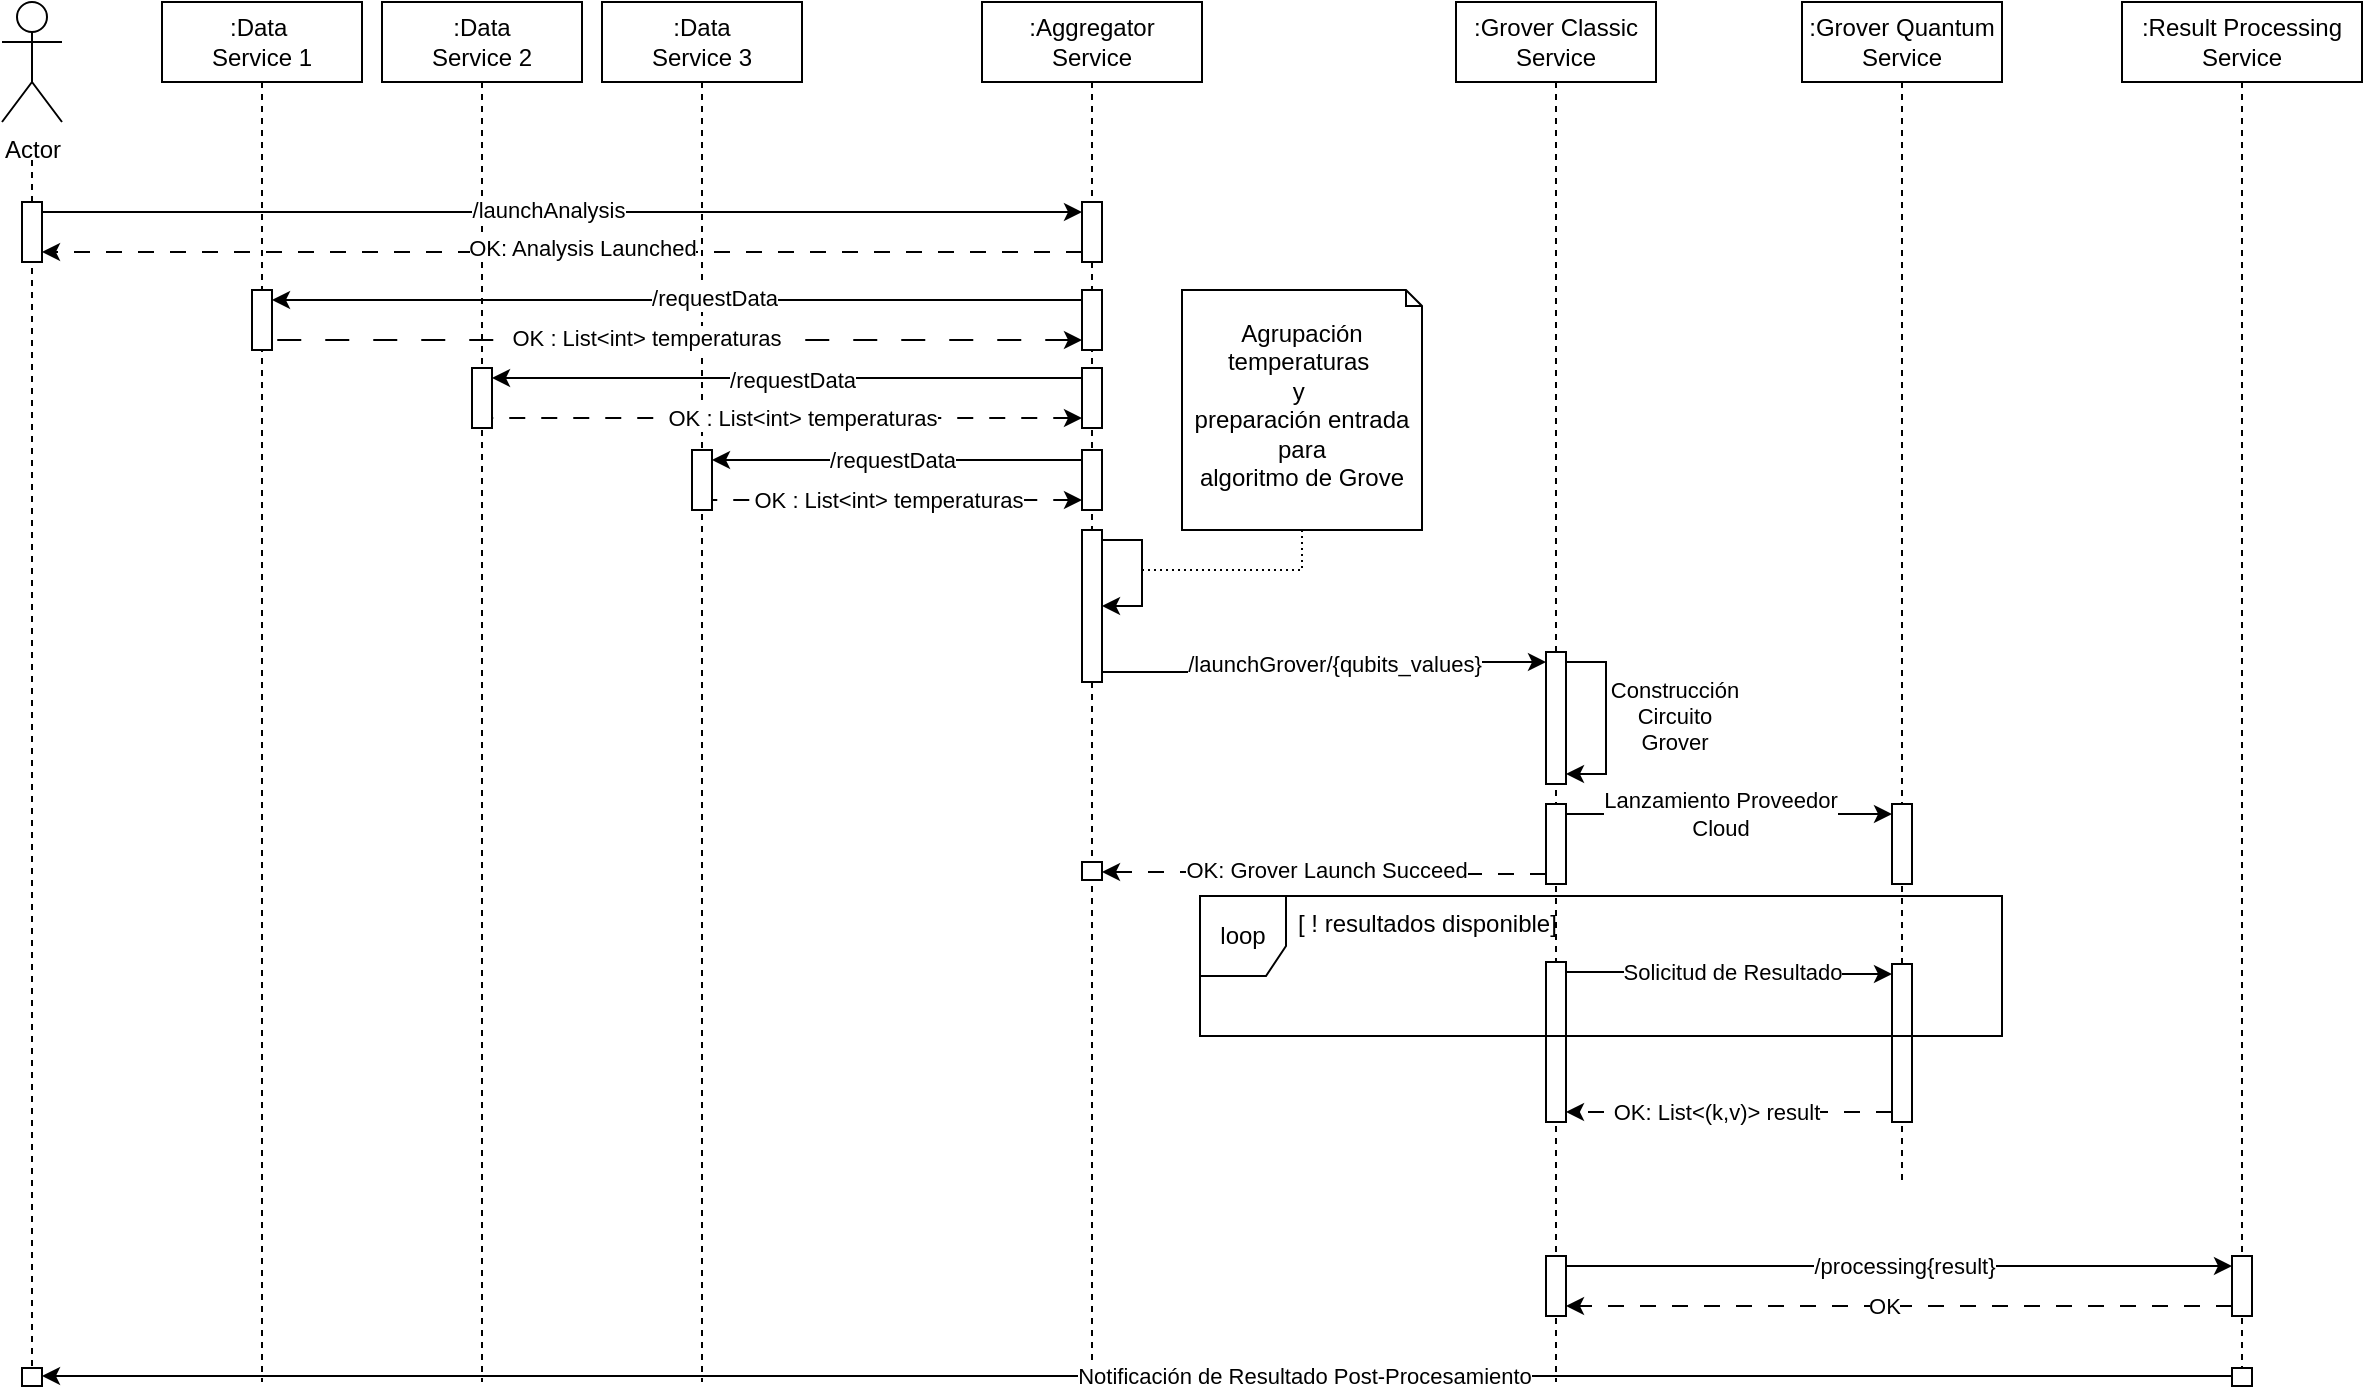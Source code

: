 <mxfile version="24.3.1" type="device">
  <diagram name="Página-1" id="wdI7xynGAPam7uK0gPJY">
    <mxGraphModel dx="913" dy="492" grid="1" gridSize="10" guides="1" tooltips="1" connect="1" arrows="1" fold="1" page="1" pageScale="1" pageWidth="827" pageHeight="1169" math="0" shadow="0">
      <root>
        <mxCell id="0" />
        <mxCell id="1" parent="0" />
        <mxCell id="Ls0kTGW3VqZ2c9Jo3m9s-1" value="&lt;div&gt;:Data&amp;nbsp;&lt;/div&gt;&lt;div&gt;Service 1 &lt;br&gt;&lt;/div&gt;" style="shape=umlLifeline;perimeter=lifelinePerimeter;whiteSpace=wrap;html=1;container=1;dropTarget=0;collapsible=0;recursiveResize=0;outlineConnect=0;portConstraint=eastwest;newEdgeStyle={&quot;edgeStyle&quot;:&quot;elbowEdgeStyle&quot;,&quot;elbow&quot;:&quot;vertical&quot;,&quot;curved&quot;:0,&quot;rounded&quot;:0};" parent="1" vertex="1">
          <mxGeometry x="80" y="40" width="100" height="690" as="geometry" />
        </mxCell>
        <mxCell id="Ls0kTGW3VqZ2c9Jo3m9s-11" value="" style="html=1;points=[[0,0,0,0,5],[0,1,0,0,-5],[1,0,0,0,5],[1,1,0,0,-5]];perimeter=orthogonalPerimeter;outlineConnect=0;targetShapes=umlLifeline;portConstraint=eastwest;newEdgeStyle={&quot;curved&quot;:0,&quot;rounded&quot;:0};" parent="Ls0kTGW3VqZ2c9Jo3m9s-1" vertex="1">
          <mxGeometry x="45" y="144" width="10" height="30" as="geometry" />
        </mxCell>
        <mxCell id="Ls0kTGW3VqZ2c9Jo3m9s-2" value="&lt;div&gt;:Data&lt;/div&gt;&lt;div&gt;Service 2&lt;br&gt;&lt;/div&gt;" style="shape=umlLifeline;perimeter=lifelinePerimeter;whiteSpace=wrap;html=1;container=1;dropTarget=0;collapsible=0;recursiveResize=0;outlineConnect=0;portConstraint=eastwest;newEdgeStyle={&quot;edgeStyle&quot;:&quot;elbowEdgeStyle&quot;,&quot;elbow&quot;:&quot;vertical&quot;,&quot;curved&quot;:0,&quot;rounded&quot;:0};" parent="1" vertex="1">
          <mxGeometry x="190" y="40" width="100" height="690" as="geometry" />
        </mxCell>
        <mxCell id="Ls0kTGW3VqZ2c9Jo3m9s-19" value="" style="html=1;points=[[0,0,0,0,5],[0,1,0,0,-5],[1,0,0,0,5],[1,1,0,0,-5]];perimeter=orthogonalPerimeter;outlineConnect=0;targetShapes=umlLifeline;portConstraint=eastwest;newEdgeStyle={&quot;curved&quot;:0,&quot;rounded&quot;:0};" parent="Ls0kTGW3VqZ2c9Jo3m9s-2" vertex="1">
          <mxGeometry x="45" y="183" width="10" height="30" as="geometry" />
        </mxCell>
        <mxCell id="Ls0kTGW3VqZ2c9Jo3m9s-3" value="&lt;div&gt;:Data&lt;/div&gt;&lt;div&gt;Service 3&lt;br&gt;&lt;/div&gt;" style="shape=umlLifeline;perimeter=lifelinePerimeter;whiteSpace=wrap;html=1;container=1;dropTarget=0;collapsible=0;recursiveResize=0;outlineConnect=0;portConstraint=eastwest;newEdgeStyle={&quot;edgeStyle&quot;:&quot;elbowEdgeStyle&quot;,&quot;elbow&quot;:&quot;vertical&quot;,&quot;curved&quot;:0,&quot;rounded&quot;:0};" parent="1" vertex="1">
          <mxGeometry x="300" y="40" width="100" height="690" as="geometry" />
        </mxCell>
        <mxCell id="Ls0kTGW3VqZ2c9Jo3m9s-24" value="" style="html=1;points=[[0,0,0,0,5],[0,1,0,0,-5],[1,0,0,0,5],[1,1,0,0,-5]];perimeter=orthogonalPerimeter;outlineConnect=0;targetShapes=umlLifeline;portConstraint=eastwest;newEdgeStyle={&quot;curved&quot;:0,&quot;rounded&quot;:0};" parent="Ls0kTGW3VqZ2c9Jo3m9s-3" vertex="1">
          <mxGeometry x="45" y="224" width="10" height="30" as="geometry" />
        </mxCell>
        <mxCell id="Ls0kTGW3VqZ2c9Jo3m9s-4" value="&lt;div&gt;:Aggregator&lt;/div&gt;&lt;div&gt;Service&lt;/div&gt;" style="shape=umlLifeline;perimeter=lifelinePerimeter;whiteSpace=wrap;html=1;container=1;dropTarget=0;collapsible=0;recursiveResize=0;outlineConnect=0;portConstraint=eastwest;newEdgeStyle={&quot;edgeStyle&quot;:&quot;elbowEdgeStyle&quot;,&quot;elbow&quot;:&quot;vertical&quot;,&quot;curved&quot;:0,&quot;rounded&quot;:0};" parent="1" vertex="1">
          <mxGeometry x="490" y="40" width="110" height="690" as="geometry" />
        </mxCell>
        <mxCell id="Ls0kTGW3VqZ2c9Jo3m9s-14" value="" style="html=1;points=[[0,0,0,0,5],[0,1,0,0,-5],[1,0,0,0,5],[1,1,0,0,-5]];perimeter=orthogonalPerimeter;outlineConnect=0;targetShapes=umlLifeline;portConstraint=eastwest;newEdgeStyle={&quot;curved&quot;:0,&quot;rounded&quot;:0};" parent="Ls0kTGW3VqZ2c9Jo3m9s-4" vertex="1">
          <mxGeometry x="50" y="144" width="10" height="30" as="geometry" />
        </mxCell>
        <mxCell id="Ls0kTGW3VqZ2c9Jo3m9s-21" value="" style="html=1;points=[[0,0,0,0,5],[0,1,0,0,-5],[1,0,0,0,5],[1,1,0,0,-5]];perimeter=orthogonalPerimeter;outlineConnect=0;targetShapes=umlLifeline;portConstraint=eastwest;newEdgeStyle={&quot;curved&quot;:0,&quot;rounded&quot;:0};" parent="Ls0kTGW3VqZ2c9Jo3m9s-4" vertex="1">
          <mxGeometry x="50" y="183" width="10" height="30" as="geometry" />
        </mxCell>
        <mxCell id="Ls0kTGW3VqZ2c9Jo3m9s-25" value="" style="html=1;points=[[0,0,0,0,5],[0,1,0,0,-5],[1,0,0,0,5],[1,1,0,0,-5]];perimeter=orthogonalPerimeter;outlineConnect=0;targetShapes=umlLifeline;portConstraint=eastwest;newEdgeStyle={&quot;curved&quot;:0,&quot;rounded&quot;:0};" parent="Ls0kTGW3VqZ2c9Jo3m9s-4" vertex="1">
          <mxGeometry x="50" y="224" width="10" height="30" as="geometry" />
        </mxCell>
        <mxCell id="Ls0kTGW3VqZ2c9Jo3m9s-28" value="" style="html=1;points=[[0,0,0,0,5],[0,1,0,0,-5],[1,0,0,0,5],[1,1,0,0,-5]];perimeter=orthogonalPerimeter;outlineConnect=0;targetShapes=umlLifeline;portConstraint=eastwest;newEdgeStyle={&quot;curved&quot;:0,&quot;rounded&quot;:0};" parent="Ls0kTGW3VqZ2c9Jo3m9s-4" vertex="1">
          <mxGeometry x="50" y="264" width="10" height="76" as="geometry" />
        </mxCell>
        <mxCell id="Ls0kTGW3VqZ2c9Jo3m9s-29" style="edgeStyle=orthogonalEdgeStyle;rounded=0;orthogonalLoop=1;jettySize=auto;html=1;curved=0;exitX=1;exitY=0;exitDx=0;exitDy=5;exitPerimeter=0;" parent="Ls0kTGW3VqZ2c9Jo3m9s-4" source="Ls0kTGW3VqZ2c9Jo3m9s-28" target="Ls0kTGW3VqZ2c9Jo3m9s-28" edge="1">
          <mxGeometry relative="1" as="geometry" />
        </mxCell>
        <mxCell id="Ls0kTGW3VqZ2c9Jo3m9s-33" value="" style="html=1;points=[[0,0,0,0,5],[0,1,0,0,-5],[1,0,0,0,5],[1,1,0,0,-5]];perimeter=orthogonalPerimeter;outlineConnect=0;targetShapes=umlLifeline;portConstraint=eastwest;newEdgeStyle={&quot;curved&quot;:0,&quot;rounded&quot;:0};" parent="Ls0kTGW3VqZ2c9Jo3m9s-4" vertex="1">
          <mxGeometry x="50" y="430" width="10" height="9" as="geometry" />
        </mxCell>
        <mxCell id="CnSjIPOWVbgr0fsDq8ci-16" value="" style="html=1;points=[[0,0,0,0,5],[0,1,0,0,-5],[1,0,0,0,5],[1,1,0,0,-5]];perimeter=orthogonalPerimeter;outlineConnect=0;targetShapes=umlLifeline;portConstraint=eastwest;newEdgeStyle={&quot;curved&quot;:0,&quot;rounded&quot;:0};" vertex="1" parent="Ls0kTGW3VqZ2c9Jo3m9s-4">
          <mxGeometry x="50" y="100" width="10" height="30" as="geometry" />
        </mxCell>
        <mxCell id="Ls0kTGW3VqZ2c9Jo3m9s-5" value="&lt;div&gt;:Grover Classic&lt;br&gt;&lt;/div&gt;&lt;div&gt;Service&lt;/div&gt;" style="shape=umlLifeline;perimeter=lifelinePerimeter;whiteSpace=wrap;html=1;container=1;dropTarget=0;collapsible=0;recursiveResize=0;outlineConnect=0;portConstraint=eastwest;newEdgeStyle={&quot;edgeStyle&quot;:&quot;elbowEdgeStyle&quot;,&quot;elbow&quot;:&quot;vertical&quot;,&quot;curved&quot;:0,&quot;rounded&quot;:0};" parent="1" vertex="1">
          <mxGeometry x="727" y="40" width="100" height="690" as="geometry" />
        </mxCell>
        <mxCell id="Ls0kTGW3VqZ2c9Jo3m9s-30" value="" style="html=1;points=[[0,0,0,0,5],[0,1,0,0,-5],[1,0,0,0,5],[1,1,0,0,-5]];perimeter=orthogonalPerimeter;outlineConnect=0;targetShapes=umlLifeline;portConstraint=eastwest;newEdgeStyle={&quot;curved&quot;:0,&quot;rounded&quot;:0};" parent="Ls0kTGW3VqZ2c9Jo3m9s-5" vertex="1">
          <mxGeometry x="45" y="325" width="10" height="66" as="geometry" />
        </mxCell>
        <mxCell id="Ls0kTGW3VqZ2c9Jo3m9s-32" style="edgeStyle=orthogonalEdgeStyle;rounded=0;orthogonalLoop=1;jettySize=auto;html=1;curved=0;exitX=1;exitY=0;exitDx=0;exitDy=5;exitPerimeter=0;entryX=1;entryY=1;entryDx=0;entryDy=-5;entryPerimeter=0;" parent="Ls0kTGW3VqZ2c9Jo3m9s-5" source="Ls0kTGW3VqZ2c9Jo3m9s-30" target="Ls0kTGW3VqZ2c9Jo3m9s-30" edge="1">
          <mxGeometry relative="1" as="geometry" />
        </mxCell>
        <mxCell id="Ls0kTGW3VqZ2c9Jo3m9s-47" value="&lt;div&gt;Construcción&lt;/div&gt;&lt;div&gt;Circuito&lt;/div&gt;&lt;div&gt;Grover&lt;br&gt;&lt;/div&gt;" style="edgeLabel;html=1;align=center;verticalAlign=middle;resizable=0;points=[];" parent="Ls0kTGW3VqZ2c9Jo3m9s-32" vertex="1" connectable="0">
          <mxGeometry x="-0.144" y="-2" relative="1" as="geometry">
            <mxPoint x="36" y="6" as="offset" />
          </mxGeometry>
        </mxCell>
        <mxCell id="CnSjIPOWVbgr0fsDq8ci-33" value="" style="html=1;points=[[0,0,0,0,5],[0,1,0,0,-5],[1,0,0,0,5],[1,1,0,0,-5]];perimeter=orthogonalPerimeter;outlineConnect=0;targetShapes=umlLifeline;portConstraint=eastwest;newEdgeStyle={&quot;curved&quot;:0,&quot;rounded&quot;:0};" vertex="1" parent="Ls0kTGW3VqZ2c9Jo3m9s-5">
          <mxGeometry x="45" y="401" width="10" height="40" as="geometry" />
        </mxCell>
        <mxCell id="Ls0kTGW3VqZ2c9Jo3m9s-37" value="" style="html=1;points=[[0,0,0,0,5],[0,1,0,0,-5],[1,0,0,0,5],[1,1,0,0,-5]];perimeter=orthogonalPerimeter;outlineConnect=0;targetShapes=umlLifeline;portConstraint=eastwest;newEdgeStyle={&quot;curved&quot;:0,&quot;rounded&quot;:0};" parent="Ls0kTGW3VqZ2c9Jo3m9s-5" vertex="1">
          <mxGeometry x="45" y="627" width="10" height="30" as="geometry" />
        </mxCell>
        <mxCell id="CnSjIPOWVbgr0fsDq8ci-45" value="" style="html=1;points=[[0,0,0,0,5],[0,1,0,0,-5],[1,0,0,0,5],[1,1,0,0,-5]];perimeter=orthogonalPerimeter;outlineConnect=0;targetShapes=umlLifeline;portConstraint=eastwest;newEdgeStyle={&quot;curved&quot;:0,&quot;rounded&quot;:0};" vertex="1" parent="Ls0kTGW3VqZ2c9Jo3m9s-5">
          <mxGeometry x="45" y="480" width="10" height="80" as="geometry" />
        </mxCell>
        <mxCell id="Ls0kTGW3VqZ2c9Jo3m9s-6" value=":Result Processing&lt;div&gt;Service&lt;/div&gt;" style="shape=umlLifeline;perimeter=lifelinePerimeter;whiteSpace=wrap;html=1;container=1;dropTarget=0;collapsible=0;recursiveResize=0;outlineConnect=0;portConstraint=eastwest;newEdgeStyle={&quot;edgeStyle&quot;:&quot;elbowEdgeStyle&quot;,&quot;elbow&quot;:&quot;vertical&quot;,&quot;curved&quot;:0,&quot;rounded&quot;:0};" parent="1" vertex="1">
          <mxGeometry x="1060" y="40" width="120" height="690" as="geometry" />
        </mxCell>
        <mxCell id="Ls0kTGW3VqZ2c9Jo3m9s-38" value="" style="html=1;points=[[0,0,0,0,5],[0,1,0,0,-5],[1,0,0,0,5],[1,1,0,0,-5]];perimeter=orthogonalPerimeter;outlineConnect=0;targetShapes=umlLifeline;portConstraint=eastwest;newEdgeStyle={&quot;curved&quot;:0,&quot;rounded&quot;:0};" parent="Ls0kTGW3VqZ2c9Jo3m9s-6" vertex="1">
          <mxGeometry x="55" y="627" width="10" height="30" as="geometry" />
        </mxCell>
        <mxCell id="CnSjIPOWVbgr0fsDq8ci-54" value="" style="html=1;points=[[0,0,0,0,5],[0,1,0,0,-5],[1,0,0,0,5],[1,1,0,0,-5]];perimeter=orthogonalPerimeter;outlineConnect=0;targetShapes=umlLifeline;portConstraint=eastwest;newEdgeStyle={&quot;curved&quot;:0,&quot;rounded&quot;:0};" vertex="1" parent="Ls0kTGW3VqZ2c9Jo3m9s-6">
          <mxGeometry x="55" y="683" width="10" height="9" as="geometry" />
        </mxCell>
        <mxCell id="Ls0kTGW3VqZ2c9Jo3m9s-15" style="edgeStyle=orthogonalEdgeStyle;rounded=0;orthogonalLoop=1;jettySize=auto;html=1;curved=0;exitX=1;exitY=0;exitDx=0;exitDy=5;exitPerimeter=0;entryX=0;entryY=0;entryDx=0;entryDy=5;entryPerimeter=0;startArrow=classic;startFill=1;endArrow=none;endFill=0;" parent="1" source="Ls0kTGW3VqZ2c9Jo3m9s-11" target="Ls0kTGW3VqZ2c9Jo3m9s-14" edge="1">
          <mxGeometry relative="1" as="geometry" />
        </mxCell>
        <mxCell id="CnSjIPOWVbgr0fsDq8ci-1" value="/requestData" style="edgeLabel;html=1;align=center;verticalAlign=middle;resizable=0;points=[];" vertex="1" connectable="0" parent="Ls0kTGW3VqZ2c9Jo3m9s-15">
          <mxGeometry x="0.091" y="1" relative="1" as="geometry">
            <mxPoint as="offset" />
          </mxGeometry>
        </mxCell>
        <mxCell id="Ls0kTGW3VqZ2c9Jo3m9s-18" style="edgeStyle=orthogonalEdgeStyle;rounded=0;orthogonalLoop=1;jettySize=auto;html=1;curved=0;exitX=0;exitY=1;exitDx=0;exitDy=-5;exitPerimeter=0;entryX=1;entryY=1;entryDx=0;entryDy=-5;entryPerimeter=0;dashed=1;dashPattern=12 12;startArrow=classic;startFill=1;endArrow=none;endFill=0;" parent="1" source="Ls0kTGW3VqZ2c9Jo3m9s-14" target="Ls0kTGW3VqZ2c9Jo3m9s-11" edge="1">
          <mxGeometry relative="1" as="geometry" />
        </mxCell>
        <mxCell id="Ls0kTGW3VqZ2c9Jo3m9s-53" value="OK : List&amp;lt;int&amp;gt; temperaturas" style="edgeLabel;html=1;align=center;verticalAlign=middle;resizable=0;points=[];" parent="Ls0kTGW3VqZ2c9Jo3m9s-18" vertex="1" connectable="0">
          <mxGeometry x="0.079" y="-1" relative="1" as="geometry">
            <mxPoint as="offset" />
          </mxGeometry>
        </mxCell>
        <mxCell id="Ls0kTGW3VqZ2c9Jo3m9s-22" style="edgeStyle=orthogonalEdgeStyle;rounded=0;orthogonalLoop=1;jettySize=auto;html=1;curved=0;exitX=1;exitY=0;exitDx=0;exitDy=5;exitPerimeter=0;entryX=0;entryY=0;entryDx=0;entryDy=5;entryPerimeter=0;startArrow=classic;startFill=1;endArrow=none;endFill=0;" parent="1" source="Ls0kTGW3VqZ2c9Jo3m9s-19" target="Ls0kTGW3VqZ2c9Jo3m9s-21" edge="1">
          <mxGeometry relative="1" as="geometry" />
        </mxCell>
        <mxCell id="CnSjIPOWVbgr0fsDq8ci-2" value="/requestData" style="edgeLabel;html=1;align=center;verticalAlign=middle;resizable=0;points=[];" vertex="1" connectable="0" parent="Ls0kTGW3VqZ2c9Jo3m9s-22">
          <mxGeometry x="0.012" y="-1" relative="1" as="geometry">
            <mxPoint as="offset" />
          </mxGeometry>
        </mxCell>
        <mxCell id="Ls0kTGW3VqZ2c9Jo3m9s-23" style="edgeStyle=orthogonalEdgeStyle;rounded=0;orthogonalLoop=1;jettySize=auto;html=1;curved=0;exitX=0;exitY=1;exitDx=0;exitDy=-5;exitPerimeter=0;entryX=1;entryY=1;entryDx=0;entryDy=-5;entryPerimeter=0;dashed=1;dashPattern=8 8;startArrow=classic;startFill=1;endArrow=none;endFill=0;" parent="1" source="Ls0kTGW3VqZ2c9Jo3m9s-21" target="Ls0kTGW3VqZ2c9Jo3m9s-19" edge="1">
          <mxGeometry relative="1" as="geometry" />
        </mxCell>
        <mxCell id="Ls0kTGW3VqZ2c9Jo3m9s-52" value="OK : List&amp;lt;int&amp;gt; temperaturas" style="edgeLabel;html=1;align=center;verticalAlign=middle;resizable=0;points=[];" parent="Ls0kTGW3VqZ2c9Jo3m9s-23" vertex="1" connectable="0">
          <mxGeometry x="-0.051" relative="1" as="geometry">
            <mxPoint as="offset" />
          </mxGeometry>
        </mxCell>
        <mxCell id="Ls0kTGW3VqZ2c9Jo3m9s-26" style="edgeStyle=orthogonalEdgeStyle;rounded=0;orthogonalLoop=1;jettySize=auto;html=1;curved=0;exitX=1;exitY=0;exitDx=0;exitDy=5;exitPerimeter=0;entryX=0;entryY=0;entryDx=0;entryDy=5;entryPerimeter=0;startArrow=classic;startFill=1;endArrow=none;endFill=0;" parent="1" source="Ls0kTGW3VqZ2c9Jo3m9s-24" target="Ls0kTGW3VqZ2c9Jo3m9s-25" edge="1">
          <mxGeometry relative="1" as="geometry" />
        </mxCell>
        <mxCell id="CnSjIPOWVbgr0fsDq8ci-7" value="/requestData" style="edgeLabel;html=1;align=center;verticalAlign=middle;resizable=0;points=[];" vertex="1" connectable="0" parent="Ls0kTGW3VqZ2c9Jo3m9s-26">
          <mxGeometry x="-0.027" y="-1" relative="1" as="geometry">
            <mxPoint y="-1" as="offset" />
          </mxGeometry>
        </mxCell>
        <mxCell id="Ls0kTGW3VqZ2c9Jo3m9s-27" style="edgeStyle=orthogonalEdgeStyle;rounded=0;orthogonalLoop=1;jettySize=auto;html=1;curved=0;exitX=0;exitY=1;exitDx=0;exitDy=-5;exitPerimeter=0;entryX=1;entryY=1;entryDx=0;entryDy=-5;entryPerimeter=0;dashed=1;dashPattern=8 8;startArrow=classic;startFill=1;endArrow=none;endFill=0;" parent="1" source="Ls0kTGW3VqZ2c9Jo3m9s-25" target="Ls0kTGW3VqZ2c9Jo3m9s-24" edge="1">
          <mxGeometry relative="1" as="geometry" />
        </mxCell>
        <mxCell id="CnSjIPOWVbgr0fsDq8ci-6" value="OK : List&amp;lt;int&amp;gt; temperaturas" style="edgeLabel;html=1;align=center;verticalAlign=middle;resizable=0;points=[];" vertex="1" connectable="0" parent="Ls0kTGW3VqZ2c9Jo3m9s-27">
          <mxGeometry x="-0.056" relative="1" as="geometry">
            <mxPoint x="-10" as="offset" />
          </mxGeometry>
        </mxCell>
        <mxCell id="Ls0kTGW3VqZ2c9Jo3m9s-31" style="edgeStyle=orthogonalEdgeStyle;rounded=0;orthogonalLoop=1;jettySize=auto;html=1;curved=0;exitX=1;exitY=1;exitDx=0;exitDy=-5;exitPerimeter=0;entryX=0;entryY=0;entryDx=0;entryDy=5;entryPerimeter=0;" parent="1" source="Ls0kTGW3VqZ2c9Jo3m9s-28" target="Ls0kTGW3VqZ2c9Jo3m9s-30" edge="1">
          <mxGeometry relative="1" as="geometry" />
        </mxCell>
        <mxCell id="CnSjIPOWVbgr0fsDq8ci-9" value="/launchGrover/{qubits_values}" style="edgeLabel;html=1;align=center;verticalAlign=middle;resizable=0;points=[];" vertex="1" connectable="0" parent="Ls0kTGW3VqZ2c9Jo3m9s-31">
          <mxGeometry x="0.064" relative="1" as="geometry">
            <mxPoint y="1" as="offset" />
          </mxGeometry>
        </mxCell>
        <mxCell id="Ls0kTGW3VqZ2c9Jo3m9s-39" style="edgeStyle=orthogonalEdgeStyle;rounded=0;orthogonalLoop=1;jettySize=auto;html=1;curved=0;exitX=1;exitY=0;exitDx=0;exitDy=5;exitPerimeter=0;entryX=0;entryY=0;entryDx=0;entryDy=5;entryPerimeter=0;" parent="1" source="Ls0kTGW3VqZ2c9Jo3m9s-37" target="Ls0kTGW3VqZ2c9Jo3m9s-38" edge="1">
          <mxGeometry relative="1" as="geometry" />
        </mxCell>
        <mxCell id="Ls0kTGW3VqZ2c9Jo3m9s-45" value="/processing{result}" style="edgeLabel;html=1;align=center;verticalAlign=middle;resizable=0;points=[];" parent="Ls0kTGW3VqZ2c9Jo3m9s-39" vertex="1" connectable="0">
          <mxGeometry x="0.124" y="2" relative="1" as="geometry">
            <mxPoint x="-18" y="2" as="offset" />
          </mxGeometry>
        </mxCell>
        <mxCell id="Ls0kTGW3VqZ2c9Jo3m9s-40" style="edgeStyle=orthogonalEdgeStyle;rounded=0;orthogonalLoop=1;jettySize=auto;html=1;curved=0;exitX=0;exitY=1;exitDx=0;exitDy=-5;exitPerimeter=0;entryX=1;entryY=1;entryDx=0;entryDy=-5;entryPerimeter=0;dashed=1;dashPattern=8 8;" parent="1" source="Ls0kTGW3VqZ2c9Jo3m9s-38" target="Ls0kTGW3VqZ2c9Jo3m9s-37" edge="1">
          <mxGeometry relative="1" as="geometry" />
        </mxCell>
        <mxCell id="Ls0kTGW3VqZ2c9Jo3m9s-46" value="OK" style="edgeLabel;html=1;align=center;verticalAlign=middle;resizable=0;points=[];" parent="Ls0kTGW3VqZ2c9Jo3m9s-40" vertex="1" connectable="0">
          <mxGeometry x="-0.06" y="1" relative="1" as="geometry">
            <mxPoint x="-18" y="-1" as="offset" />
          </mxGeometry>
        </mxCell>
        <mxCell id="CnSjIPOWVbgr0fsDq8ci-12" style="edgeStyle=orthogonalEdgeStyle;rounded=0;orthogonalLoop=1;jettySize=auto;html=1;exitX=0.5;exitY=1;exitDx=0;exitDy=0;exitPerimeter=0;endArrow=none;endFill=0;dashed=1;dashPattern=1 2;" edge="1" parent="1" source="CnSjIPOWVbgr0fsDq8ci-10">
          <mxGeometry relative="1" as="geometry">
            <mxPoint x="570" y="324" as="targetPoint" />
          </mxGeometry>
        </mxCell>
        <mxCell id="CnSjIPOWVbgr0fsDq8ci-10" value="&lt;div&gt;Agrupación temperaturas&amp;nbsp;&lt;/div&gt;&lt;div&gt;y&amp;nbsp;&lt;/div&gt;&lt;div&gt;preparación entrada &lt;br&gt;&lt;/div&gt;&lt;div&gt;para&lt;/div&gt;algoritmo de Grove" style="shape=note2;boundedLbl=1;whiteSpace=wrap;html=1;size=8;verticalAlign=top;align=center;" vertex="1" parent="1">
          <mxGeometry x="590" y="184" width="120" height="120" as="geometry" />
        </mxCell>
        <mxCell id="CnSjIPOWVbgr0fsDq8ci-13" value="Actor" style="shape=umlActor;verticalLabelPosition=bottom;verticalAlign=top;html=1;" vertex="1" parent="1">
          <mxGeometry y="40" width="30" height="60" as="geometry" />
        </mxCell>
        <mxCell id="CnSjIPOWVbgr0fsDq8ci-23" style="edgeStyle=orthogonalEdgeStyle;rounded=0;orthogonalLoop=1;jettySize=auto;html=1;curved=0;exitX=1;exitY=0;exitDx=0;exitDy=5;exitPerimeter=0;entryX=0;entryY=0;entryDx=0;entryDy=5;entryPerimeter=0;" edge="1" parent="1" source="CnSjIPOWVbgr0fsDq8ci-19" target="CnSjIPOWVbgr0fsDq8ci-16">
          <mxGeometry relative="1" as="geometry" />
        </mxCell>
        <mxCell id="CnSjIPOWVbgr0fsDq8ci-26" value="/launchAnalysis" style="edgeLabel;html=1;align=center;verticalAlign=middle;resizable=0;points=[];" vertex="1" connectable="0" parent="CnSjIPOWVbgr0fsDq8ci-23">
          <mxGeometry x="-0.029" y="1" relative="1" as="geometry">
            <mxPoint as="offset" />
          </mxGeometry>
        </mxCell>
        <mxCell id="CnSjIPOWVbgr0fsDq8ci-24" style="edgeStyle=orthogonalEdgeStyle;rounded=0;orthogonalLoop=1;jettySize=auto;html=1;curved=0;exitX=0;exitY=1;exitDx=0;exitDy=-5;exitPerimeter=0;entryX=1;entryY=1;entryDx=0;entryDy=-5;entryPerimeter=0;dashed=1;dashPattern=8 8;" edge="1" parent="1" source="CnSjIPOWVbgr0fsDq8ci-16" target="CnSjIPOWVbgr0fsDq8ci-19">
          <mxGeometry relative="1" as="geometry" />
        </mxCell>
        <mxCell id="CnSjIPOWVbgr0fsDq8ci-25" value="OK: Analysis Launched" style="edgeLabel;html=1;align=center;verticalAlign=middle;resizable=0;points=[];" vertex="1" connectable="0" parent="CnSjIPOWVbgr0fsDq8ci-24">
          <mxGeometry x="-0.038" y="-2" relative="1" as="geometry">
            <mxPoint as="offset" />
          </mxGeometry>
        </mxCell>
        <mxCell id="CnSjIPOWVbgr0fsDq8ci-28" value="&lt;div&gt;:Grover Quantum&lt;br&gt;&lt;/div&gt;&lt;div&gt;Service&lt;/div&gt;" style="shape=umlLifeline;perimeter=lifelinePerimeter;whiteSpace=wrap;html=1;container=1;dropTarget=0;collapsible=0;recursiveResize=0;outlineConnect=0;portConstraint=eastwest;newEdgeStyle={&quot;edgeStyle&quot;:&quot;elbowEdgeStyle&quot;,&quot;elbow&quot;:&quot;vertical&quot;,&quot;curved&quot;:0,&quot;rounded&quot;:0};" vertex="1" parent="1">
          <mxGeometry x="900" y="40" width="100" height="590" as="geometry" />
        </mxCell>
        <mxCell id="CnSjIPOWVbgr0fsDq8ci-29" value="" style="html=1;points=[[0,0,0,0,5],[0,1,0,0,-5],[1,0,0,0,5],[1,1,0,0,-5]];perimeter=orthogonalPerimeter;outlineConnect=0;targetShapes=umlLifeline;portConstraint=eastwest;newEdgeStyle={&quot;curved&quot;:0,&quot;rounded&quot;:0};" vertex="1" parent="CnSjIPOWVbgr0fsDq8ci-28">
          <mxGeometry x="45" y="401" width="10" height="40" as="geometry" />
        </mxCell>
        <mxCell id="CnSjIPOWVbgr0fsDq8ci-46" value="" style="html=1;points=[[0,0,0,0,5],[0,1,0,0,-5],[1,0,0,0,5],[1,1,0,0,-5]];perimeter=orthogonalPerimeter;outlineConnect=0;targetShapes=umlLifeline;portConstraint=eastwest;newEdgeStyle={&quot;curved&quot;:0,&quot;rounded&quot;:0};" vertex="1" parent="CnSjIPOWVbgr0fsDq8ci-28">
          <mxGeometry x="45" y="481" width="10" height="79" as="geometry" />
        </mxCell>
        <mxCell id="CnSjIPOWVbgr0fsDq8ci-36" style="edgeStyle=orthogonalEdgeStyle;rounded=0;orthogonalLoop=1;jettySize=auto;html=1;curved=0;exitX=1;exitY=0;exitDx=0;exitDy=5;exitPerimeter=0;entryX=0;entryY=0;entryDx=0;entryDy=5;entryPerimeter=0;" edge="1" parent="1" source="CnSjIPOWVbgr0fsDq8ci-33" target="CnSjIPOWVbgr0fsDq8ci-29">
          <mxGeometry relative="1" as="geometry" />
        </mxCell>
        <mxCell id="CnSjIPOWVbgr0fsDq8ci-37" value="&lt;div&gt;Lanzamiento Proveedor&lt;/div&gt;&lt;div&gt;Cloud&lt;br&gt;&lt;/div&gt;" style="edgeLabel;html=1;align=center;verticalAlign=middle;resizable=0;points=[];" vertex="1" connectable="0" parent="CnSjIPOWVbgr0fsDq8ci-36">
          <mxGeometry x="-0.291" relative="1" as="geometry">
            <mxPoint x="19" as="offset" />
          </mxGeometry>
        </mxCell>
        <mxCell id="CnSjIPOWVbgr0fsDq8ci-41" style="edgeStyle=orthogonalEdgeStyle;rounded=0;orthogonalLoop=1;jettySize=auto;html=1;curved=0;exitX=0;exitY=1;exitDx=0;exitDy=-5;exitPerimeter=0;entryX=1;entryY=0;entryDx=0;entryDy=5;entryPerimeter=0;dashed=1;dashPattern=8 8;" edge="1" parent="1" source="CnSjIPOWVbgr0fsDq8ci-33" target="Ls0kTGW3VqZ2c9Jo3m9s-33">
          <mxGeometry relative="1" as="geometry" />
        </mxCell>
        <mxCell id="CnSjIPOWVbgr0fsDq8ci-42" value="OK: Grover Launch Succeed" style="edgeLabel;html=1;align=center;verticalAlign=middle;resizable=0;points=[];" vertex="1" connectable="0" parent="CnSjIPOWVbgr0fsDq8ci-41">
          <mxGeometry x="-0.008" y="-2" relative="1" as="geometry">
            <mxPoint as="offset" />
          </mxGeometry>
        </mxCell>
        <mxCell id="CnSjIPOWVbgr0fsDq8ci-47" style="edgeStyle=orthogonalEdgeStyle;rounded=0;orthogonalLoop=1;jettySize=auto;html=1;curved=0;exitX=1;exitY=0;exitDx=0;exitDy=5;exitPerimeter=0;entryX=0;entryY=0;entryDx=0;entryDy=5;entryPerimeter=0;" edge="1" parent="1" source="CnSjIPOWVbgr0fsDq8ci-45" target="CnSjIPOWVbgr0fsDq8ci-46">
          <mxGeometry relative="1" as="geometry" />
        </mxCell>
        <mxCell id="CnSjIPOWVbgr0fsDq8ci-49" value="Solicitud de Resultado" style="edgeLabel;html=1;align=center;verticalAlign=middle;resizable=0;points=[];" vertex="1" connectable="0" parent="CnSjIPOWVbgr0fsDq8ci-47">
          <mxGeometry x="0.017" y="1" relative="1" as="geometry">
            <mxPoint as="offset" />
          </mxGeometry>
        </mxCell>
        <mxCell id="CnSjIPOWVbgr0fsDq8ci-48" style="edgeStyle=orthogonalEdgeStyle;rounded=0;orthogonalLoop=1;jettySize=auto;html=1;curved=0;exitX=0;exitY=1;exitDx=0;exitDy=-5;exitPerimeter=0;entryX=1;entryY=1;entryDx=0;entryDy=-5;entryPerimeter=0;dashed=1;dashPattern=8 8;" edge="1" parent="1" source="CnSjIPOWVbgr0fsDq8ci-46" target="CnSjIPOWVbgr0fsDq8ci-45">
          <mxGeometry relative="1" as="geometry" />
        </mxCell>
        <mxCell id="CnSjIPOWVbgr0fsDq8ci-50" value="OK: List&amp;lt;(k,v)&amp;gt; result" style="edgeLabel;html=1;align=center;verticalAlign=middle;resizable=0;points=[];" vertex="1" connectable="0" parent="CnSjIPOWVbgr0fsDq8ci-48">
          <mxGeometry x="0.08" relative="1" as="geometry">
            <mxPoint as="offset" />
          </mxGeometry>
        </mxCell>
        <mxCell id="CnSjIPOWVbgr0fsDq8ci-57" value="" style="edgeStyle=orthogonalEdgeStyle;rounded=0;orthogonalLoop=1;jettySize=auto;html=1;exitX=0.5;exitY=0.5;exitDx=0;exitDy=0;exitPerimeter=0;dashed=1;endArrow=none;endFill=0;" edge="1" parent="1" target="CnSjIPOWVbgr0fsDq8ci-55">
          <mxGeometry relative="1" as="geometry">
            <mxPoint x="15" y="680" as="targetPoint" />
            <mxPoint x="15" y="119" as="sourcePoint" />
            <Array as="points">
              <mxPoint x="15" y="500" />
              <mxPoint x="15" y="500" />
            </Array>
          </mxGeometry>
        </mxCell>
        <mxCell id="CnSjIPOWVbgr0fsDq8ci-55" value="" style="html=1;points=[[0,0,0,0,5],[0,1,0,0,-5],[1,0,0,0,5],[1,1,0,0,-5]];perimeter=orthogonalPerimeter;outlineConnect=0;targetShapes=umlLifeline;portConstraint=eastwest;newEdgeStyle={&quot;curved&quot;:0,&quot;rounded&quot;:0};" vertex="1" parent="1">
          <mxGeometry x="10" y="723" width="10" height="9" as="geometry" />
        </mxCell>
        <mxCell id="CnSjIPOWVbgr0fsDq8ci-59" style="edgeStyle=orthogonalEdgeStyle;rounded=0;orthogonalLoop=1;jettySize=auto;html=1;curved=0;exitX=0;exitY=1;exitDx=0;exitDy=-5;exitPerimeter=0;entryX=1;entryY=1;entryDx=0;entryDy=-5;entryPerimeter=0;" edge="1" parent="1" source="CnSjIPOWVbgr0fsDq8ci-54" target="CnSjIPOWVbgr0fsDq8ci-55">
          <mxGeometry relative="1" as="geometry" />
        </mxCell>
        <mxCell id="CnSjIPOWVbgr0fsDq8ci-60" value="Notificación de Resultado Post-Procesamiento" style="edgeLabel;html=1;align=center;verticalAlign=middle;resizable=0;points=[];" vertex="1" connectable="0" parent="CnSjIPOWVbgr0fsDq8ci-59">
          <mxGeometry x="-0.152" relative="1" as="geometry">
            <mxPoint as="offset" />
          </mxGeometry>
        </mxCell>
        <mxCell id="CnSjIPOWVbgr0fsDq8ci-19" value="" style="html=1;points=[[0,0,0,0,5],[0,1,0,0,-5],[1,0,0,0,5],[1,1,0,0,-5]];perimeter=orthogonalPerimeter;outlineConnect=0;targetShapes=umlLifeline;portConstraint=eastwest;newEdgeStyle={&quot;curved&quot;:0,&quot;rounded&quot;:0};" vertex="1" parent="1">
          <mxGeometry x="10" y="140" width="10" height="30" as="geometry" />
        </mxCell>
        <mxCell id="CnSjIPOWVbgr0fsDq8ci-61" value="loop" style="shape=umlFrame;whiteSpace=wrap;html=1;pointerEvents=0;recursiveResize=0;container=1;collapsible=0;width=43;height=40;" vertex="1" parent="1">
          <mxGeometry x="599" y="487" width="401" height="70" as="geometry" />
        </mxCell>
        <mxCell id="CnSjIPOWVbgr0fsDq8ci-62" value="[ ! resultados disponible]" style="text;html=1;" vertex="1" parent="CnSjIPOWVbgr0fsDq8ci-61">
          <mxGeometry width="100" height="20" relative="1" as="geometry">
            <mxPoint x="47" as="offset" />
          </mxGeometry>
        </mxCell>
      </root>
    </mxGraphModel>
  </diagram>
</mxfile>
